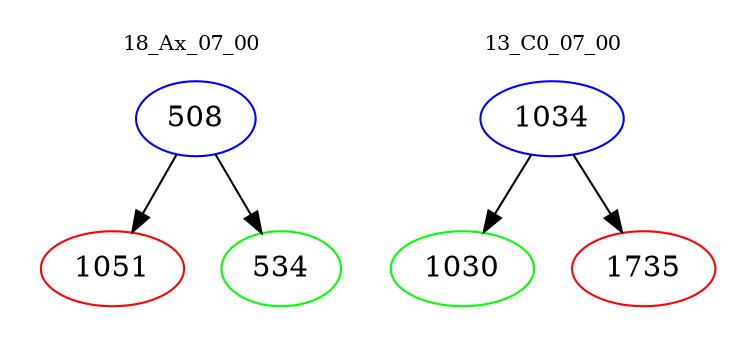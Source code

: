 digraph{
subgraph cluster_0 {
color = white
label = "18_Ax_07_00";
fontsize=10;
T0_508 [label="508", color="blue"]
T0_508 -> T0_1051 [color="black"]
T0_1051 [label="1051", color="red"]
T0_508 -> T0_534 [color="black"]
T0_534 [label="534", color="green"]
}
subgraph cluster_1 {
color = white
label = "13_C0_07_00";
fontsize=10;
T1_1034 [label="1034", color="blue"]
T1_1034 -> T1_1030 [color="black"]
T1_1030 [label="1030", color="green"]
T1_1034 -> T1_1735 [color="black"]
T1_1735 [label="1735", color="red"]
}
}
